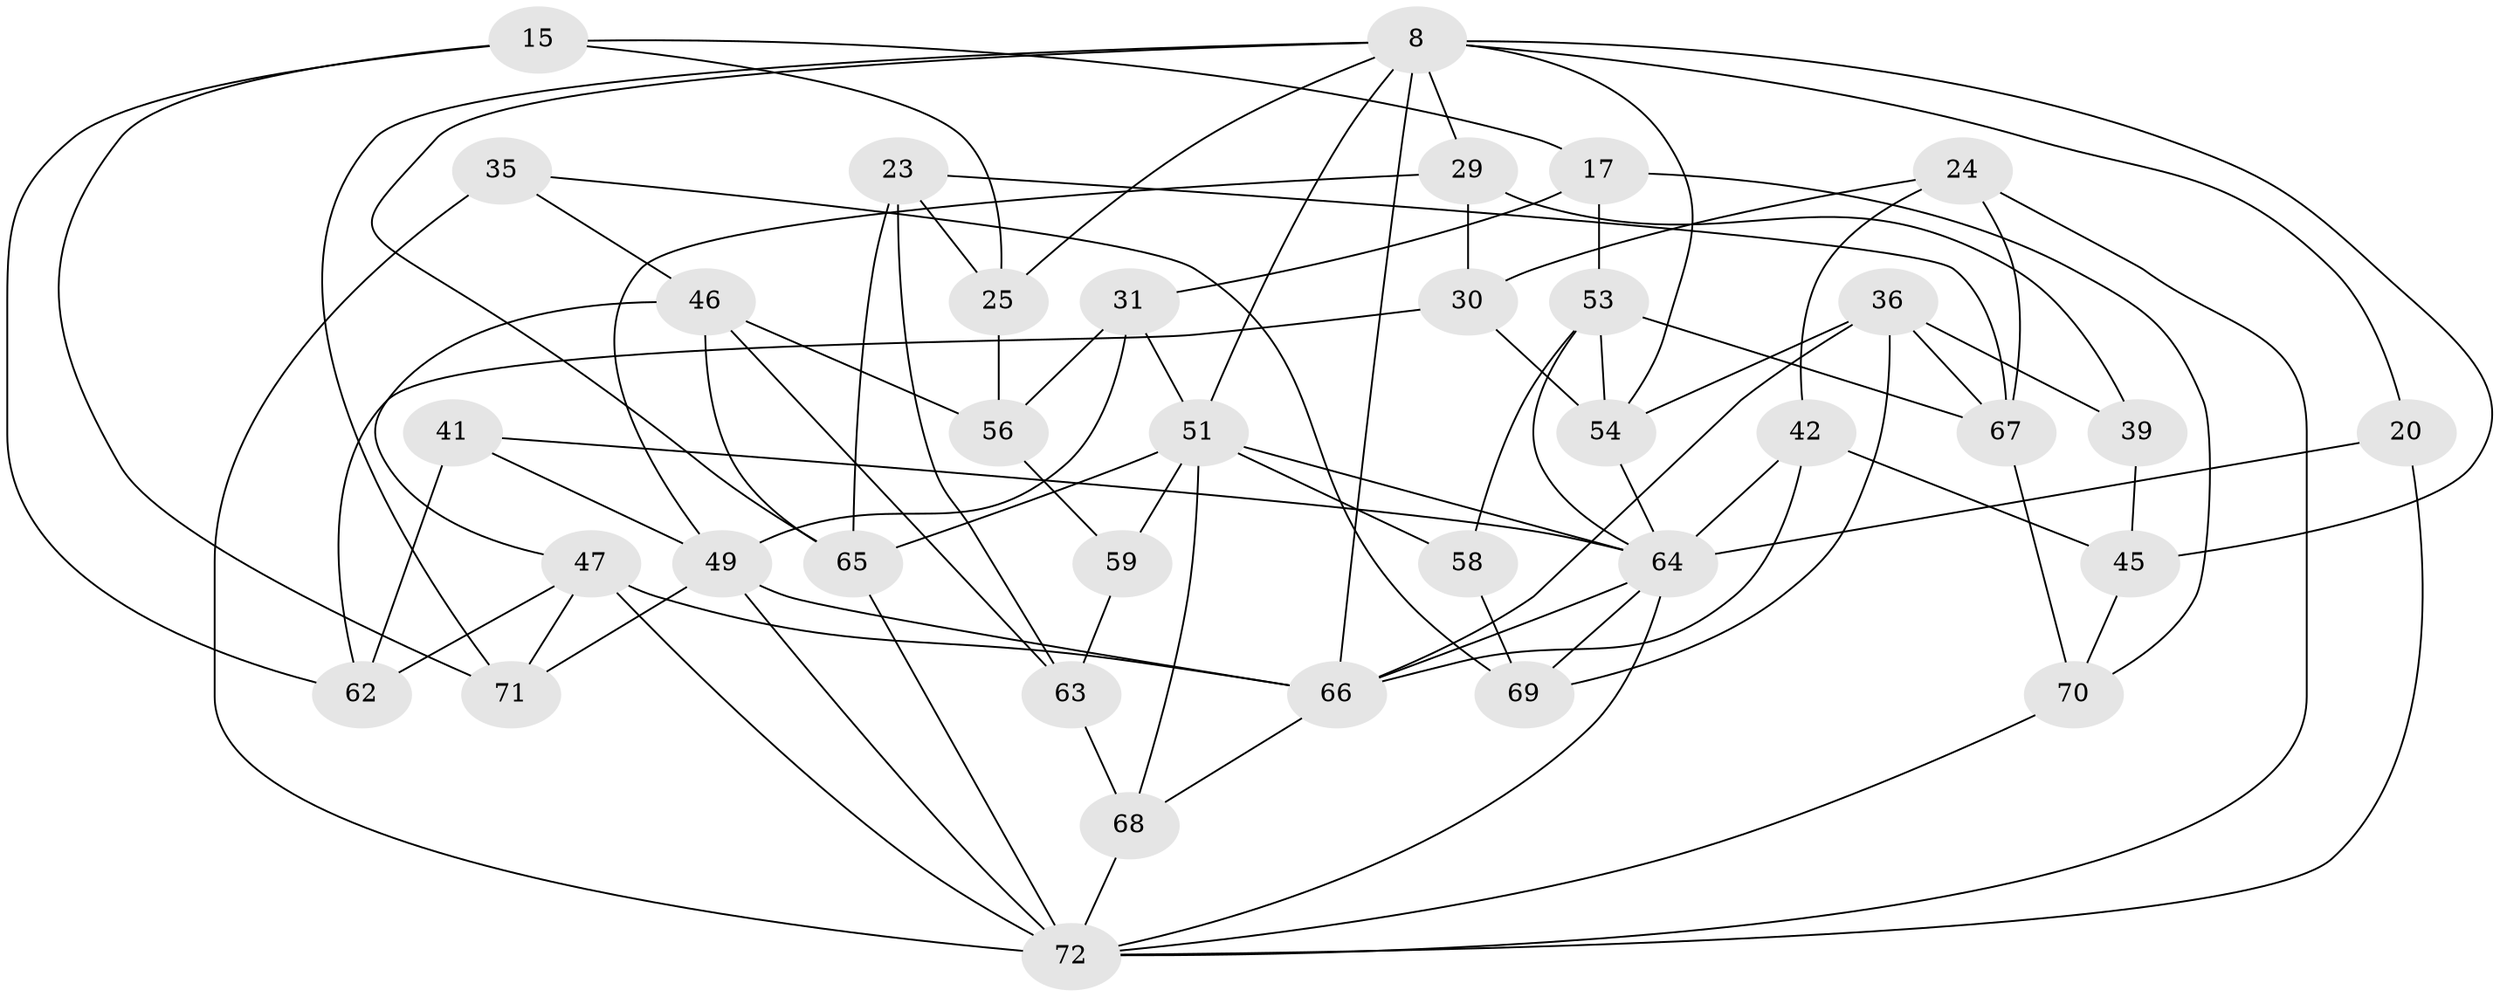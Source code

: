 // original degree distribution, {4: 1.0}
// Generated by graph-tools (version 1.1) at 2025/56/03/09/25 04:56:39]
// undirected, 36 vertices, 84 edges
graph export_dot {
graph [start="1"]
  node [color=gray90,style=filled];
  8 [super="+1+7+3"];
  15;
  17;
  20 [super="+18"];
  23;
  24;
  25;
  29;
  30;
  31;
  35;
  36 [super="+27+16"];
  39;
  41;
  42;
  45;
  46 [super="+37"];
  47 [super="+33"];
  49 [super="+4+48"];
  51 [super="+50+21"];
  53 [super="+40"];
  54 [super="+34"];
  56;
  58;
  59;
  62;
  63;
  64 [super="+38+60"];
  65 [super="+9"];
  66 [super="+12+44+61"];
  67 [super="+2"];
  68;
  69;
  70;
  71;
  72 [super="+14+26+52+55+32"];
  8 -- 71;
  8 -- 29;
  8 -- 25;
  8 -- 45;
  8 -- 65;
  8 -- 20 [weight=2];
  8 -- 66;
  8 -- 54;
  8 -- 51;
  15 -- 25;
  15 -- 62;
  15 -- 17;
  15 -- 71;
  17 -- 70;
  17 -- 31;
  17 -- 53;
  20 -- 72 [weight=2];
  20 -- 64 [weight=2];
  23 -- 25;
  23 -- 65;
  23 -- 63;
  23 -- 67;
  24 -- 42;
  24 -- 30;
  24 -- 67;
  24 -- 72;
  25 -- 56;
  29 -- 39;
  29 -- 49;
  29 -- 30;
  30 -- 62;
  30 -- 54;
  31 -- 56;
  31 -- 51;
  31 -- 49;
  35 -- 69;
  35 -- 46;
  35 -- 72 [weight=2];
  36 -- 39 [weight=2];
  36 -- 67;
  36 -- 66 [weight=2];
  36 -- 69;
  36 -- 54 [weight=2];
  39 -- 45;
  41 -- 62;
  41 -- 64 [weight=2];
  41 -- 49;
  42 -- 45;
  42 -- 64;
  42 -- 66;
  45 -- 70;
  46 -- 63;
  46 -- 56;
  46 -- 47 [weight=2];
  46 -- 65;
  47 -- 72 [weight=4];
  47 -- 71;
  47 -- 62;
  47 -- 66 [weight=2];
  49 -- 71;
  49 -- 72 [weight=3];
  49 -- 66;
  51 -- 59 [weight=2];
  51 -- 65 [weight=2];
  51 -- 58 [weight=2];
  51 -- 68;
  51 -- 64;
  53 -- 54;
  53 -- 67 [weight=2];
  53 -- 58;
  53 -- 64;
  54 -- 64;
  56 -- 59;
  58 -- 69;
  59 -- 63;
  63 -- 68;
  64 -- 72 [weight=5];
  64 -- 69;
  64 -- 66 [weight=2];
  65 -- 72;
  66 -- 68;
  67 -- 70;
  68 -- 72;
  70 -- 72;
}
